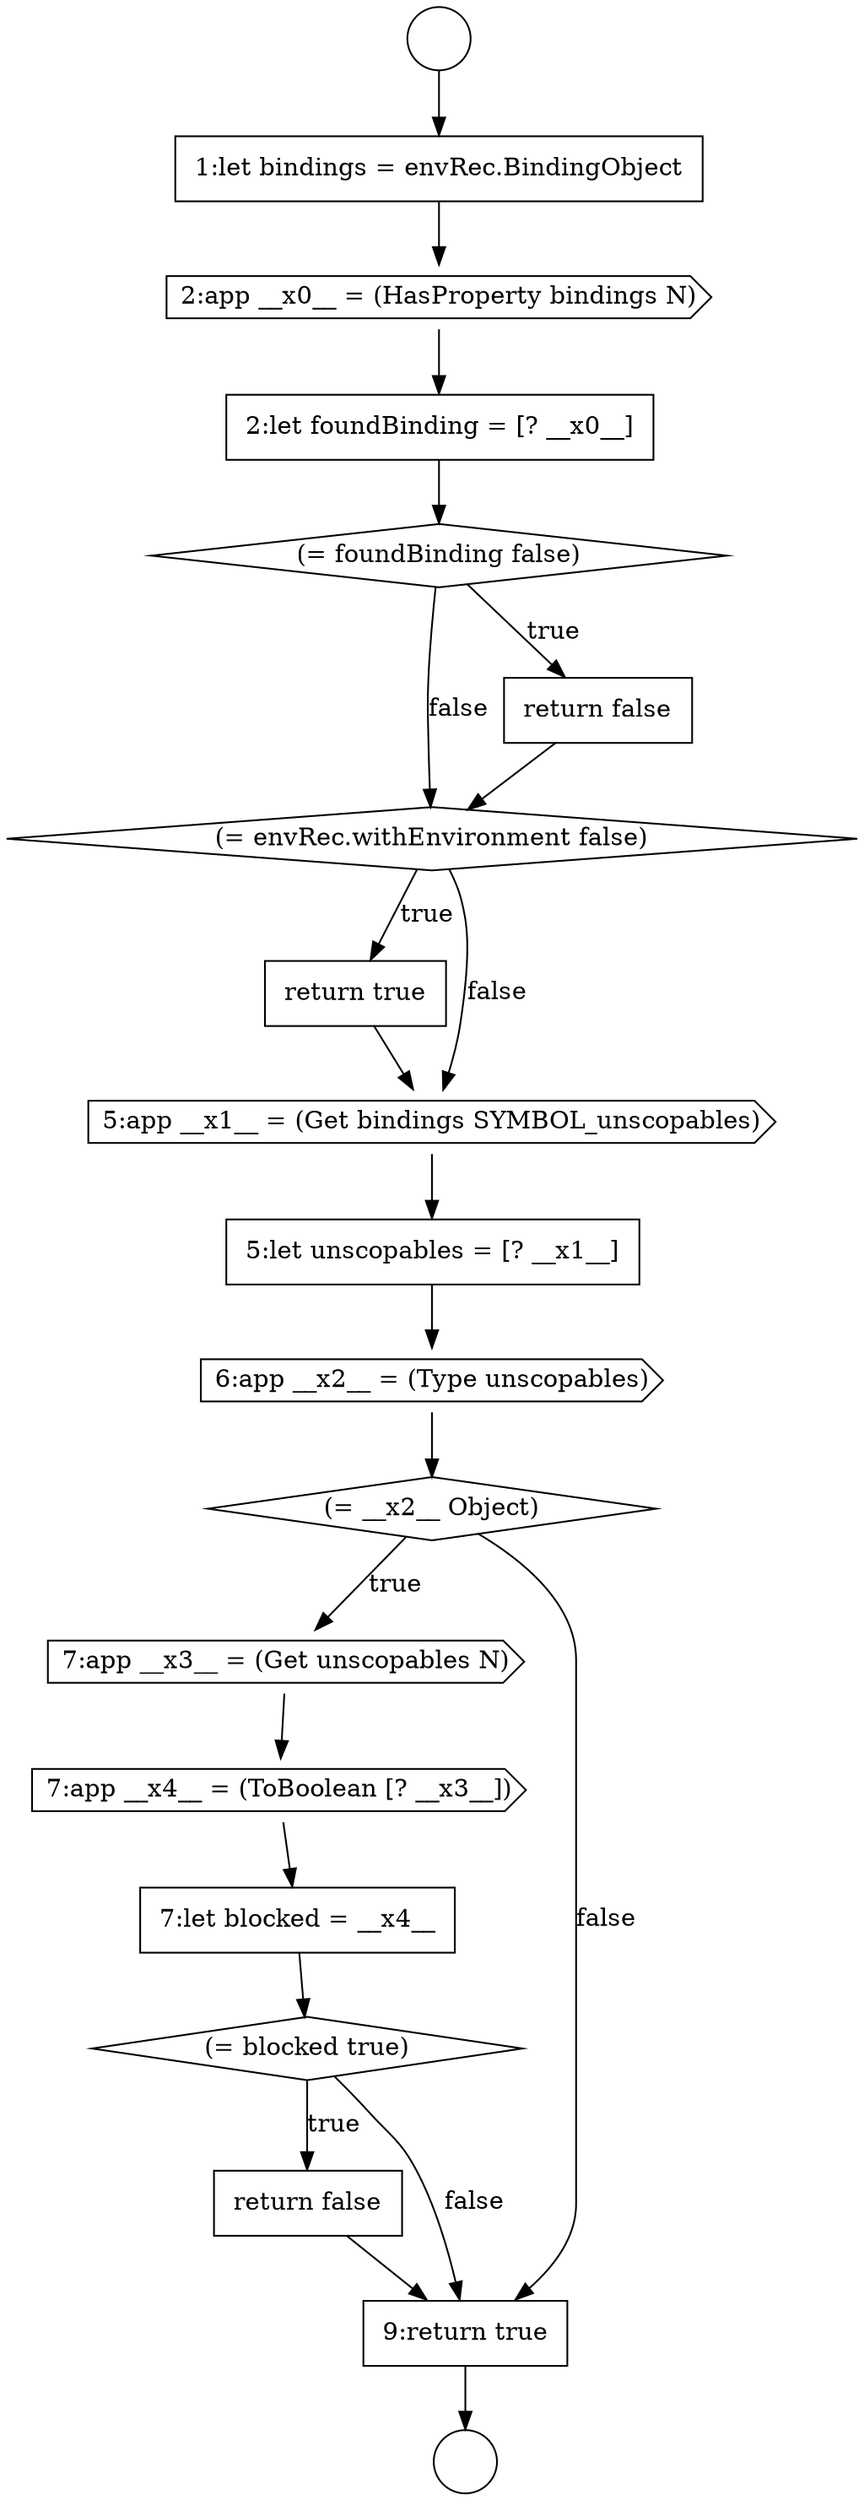 digraph {
  node1260 [shape=diamond, label=<<font color="black">(= __x2__ Object)</font>> color="black" fillcolor="white" style=filled]
  node1264 [shape=diamond, label=<<font color="black">(= blocked true)</font>> color="black" fillcolor="white" style=filled]
  node1255 [shape=diamond, label=<<font color="black">(= envRec.withEnvironment false)</font>> color="black" fillcolor="white" style=filled]
  node1259 [shape=cds, label=<<font color="black">6:app __x2__ = (Type unscopables)</font>> color="black" fillcolor="white" style=filled]
  node1251 [shape=cds, label=<<font color="black">2:app __x0__ = (HasProperty bindings N)</font>> color="black" fillcolor="white" style=filled]
  node1256 [shape=none, margin=0, label=<<font color="black">
    <table border="0" cellborder="1" cellspacing="0" cellpadding="10">
      <tr><td align="left">return true</td></tr>
    </table>
  </font>> color="black" fillcolor="white" style=filled]
  node1258 [shape=none, margin=0, label=<<font color="black">
    <table border="0" cellborder="1" cellspacing="0" cellpadding="10">
      <tr><td align="left">5:let unscopables = [? __x1__]</td></tr>
    </table>
  </font>> color="black" fillcolor="white" style=filled]
  node1250 [shape=none, margin=0, label=<<font color="black">
    <table border="0" cellborder="1" cellspacing="0" cellpadding="10">
      <tr><td align="left">1:let bindings = envRec.BindingObject</td></tr>
    </table>
  </font>> color="black" fillcolor="white" style=filled]
  node1252 [shape=none, margin=0, label=<<font color="black">
    <table border="0" cellborder="1" cellspacing="0" cellpadding="10">
      <tr><td align="left">2:let foundBinding = [? __x0__]</td></tr>
    </table>
  </font>> color="black" fillcolor="white" style=filled]
  node1262 [shape=cds, label=<<font color="black">7:app __x4__ = (ToBoolean [? __x3__])</font>> color="black" fillcolor="white" style=filled]
  node1257 [shape=cds, label=<<font color="black">5:app __x1__ = (Get bindings SYMBOL_unscopables)</font>> color="black" fillcolor="white" style=filled]
  node1253 [shape=diamond, label=<<font color="black">(= foundBinding false)</font>> color="black" fillcolor="white" style=filled]
  node1248 [shape=circle label=" " color="black" fillcolor="white" style=filled]
  node1261 [shape=cds, label=<<font color="black">7:app __x3__ = (Get unscopables N)</font>> color="black" fillcolor="white" style=filled]
  node1265 [shape=none, margin=0, label=<<font color="black">
    <table border="0" cellborder="1" cellspacing="0" cellpadding="10">
      <tr><td align="left">return false</td></tr>
    </table>
  </font>> color="black" fillcolor="white" style=filled]
  node1254 [shape=none, margin=0, label=<<font color="black">
    <table border="0" cellborder="1" cellspacing="0" cellpadding="10">
      <tr><td align="left">return false</td></tr>
    </table>
  </font>> color="black" fillcolor="white" style=filled]
  node1263 [shape=none, margin=0, label=<<font color="black">
    <table border="0" cellborder="1" cellspacing="0" cellpadding="10">
      <tr><td align="left">7:let blocked = __x4__</td></tr>
    </table>
  </font>> color="black" fillcolor="white" style=filled]
  node1249 [shape=circle label=" " color="black" fillcolor="white" style=filled]
  node1266 [shape=none, margin=0, label=<<font color="black">
    <table border="0" cellborder="1" cellspacing="0" cellpadding="10">
      <tr><td align="left">9:return true</td></tr>
    </table>
  </font>> color="black" fillcolor="white" style=filled]
  node1250 -> node1251 [ color="black"]
  node1254 -> node1255 [ color="black"]
  node1260 -> node1261 [label=<<font color="black">true</font>> color="black"]
  node1260 -> node1266 [label=<<font color="black">false</font>> color="black"]
  node1263 -> node1264 [ color="black"]
  node1259 -> node1260 [ color="black"]
  node1255 -> node1256 [label=<<font color="black">true</font>> color="black"]
  node1255 -> node1257 [label=<<font color="black">false</font>> color="black"]
  node1258 -> node1259 [ color="black"]
  node1257 -> node1258 [ color="black"]
  node1256 -> node1257 [ color="black"]
  node1261 -> node1262 [ color="black"]
  node1265 -> node1266 [ color="black"]
  node1253 -> node1254 [label=<<font color="black">true</font>> color="black"]
  node1253 -> node1255 [label=<<font color="black">false</font>> color="black"]
  node1266 -> node1249 [ color="black"]
  node1251 -> node1252 [ color="black"]
  node1262 -> node1263 [ color="black"]
  node1252 -> node1253 [ color="black"]
  node1248 -> node1250 [ color="black"]
  node1264 -> node1265 [label=<<font color="black">true</font>> color="black"]
  node1264 -> node1266 [label=<<font color="black">false</font>> color="black"]
}
